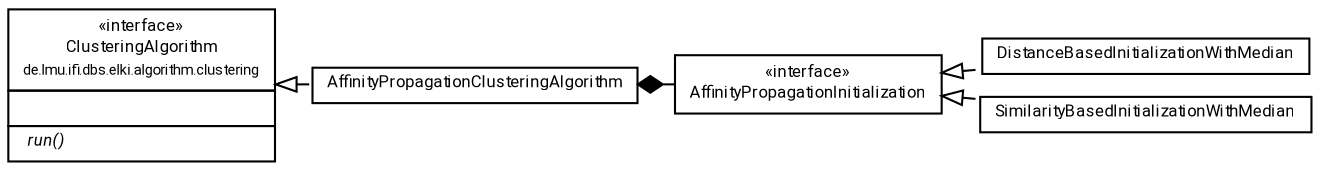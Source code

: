 #!/usr/local/bin/dot
#
# Class diagram 
# Generated by UMLGraph version R5_7_2-60-g0e99a6 (http://www.spinellis.gr/umlgraph/)
#

digraph G {
	graph [fontnames="svg"]
	edge [fontname="Roboto",fontsize=7,labelfontname="Roboto",labelfontsize=7,color="black"];
	node [fontname="Roboto",fontcolor="black",fontsize=8,shape=plaintext,margin=0,width=0,height=0];
	nodesep=0.15;
	ranksep=0.25;
	rankdir=LR;
	// de.lmu.ifi.dbs.elki.algorithm.clustering.affinitypropagation.DistanceBasedInitializationWithMedian<O>
	c253180 [label=<<table title="de.lmu.ifi.dbs.elki.algorithm.clustering.affinitypropagation.DistanceBasedInitializationWithMedian" border="0" cellborder="1" cellspacing="0" cellpadding="2" href="DistanceBasedInitializationWithMedian.html" target="_parent">
		<tr><td><table border="0" cellspacing="0" cellpadding="1">
		<tr><td align="center" balign="center"> <font face="Roboto">DistanceBasedInitializationWithMedian</font> </td></tr>
		</table></td></tr>
		</table>>, URL="DistanceBasedInitializationWithMedian.html"];
	// de.lmu.ifi.dbs.elki.algorithm.clustering.affinitypropagation.AffinityPropagationInitialization<O>
	c253182 [label=<<table title="de.lmu.ifi.dbs.elki.algorithm.clustering.affinitypropagation.AffinityPropagationInitialization" border="0" cellborder="1" cellspacing="0" cellpadding="2" href="AffinityPropagationInitialization.html" target="_parent">
		<tr><td><table border="0" cellspacing="0" cellpadding="1">
		<tr><td align="center" balign="center"> &#171;interface&#187; </td></tr>
		<tr><td align="center" balign="center"> <font face="Roboto">AffinityPropagationInitialization</font> </td></tr>
		</table></td></tr>
		</table>>, URL="AffinityPropagationInitialization.html"];
	// de.lmu.ifi.dbs.elki.algorithm.clustering.affinitypropagation.SimilarityBasedInitializationWithMedian<O>
	c253183 [label=<<table title="de.lmu.ifi.dbs.elki.algorithm.clustering.affinitypropagation.SimilarityBasedInitializationWithMedian" border="0" cellborder="1" cellspacing="0" cellpadding="2" href="SimilarityBasedInitializationWithMedian.html" target="_parent">
		<tr><td><table border="0" cellspacing="0" cellpadding="1">
		<tr><td align="center" balign="center"> <font face="Roboto">SimilarityBasedInitializationWithMedian</font> </td></tr>
		</table></td></tr>
		</table>>, URL="SimilarityBasedInitializationWithMedian.html"];
	// de.lmu.ifi.dbs.elki.algorithm.clustering.affinitypropagation.AffinityPropagationClusteringAlgorithm<O>
	c253185 [label=<<table title="de.lmu.ifi.dbs.elki.algorithm.clustering.affinitypropagation.AffinityPropagationClusteringAlgorithm" border="0" cellborder="1" cellspacing="0" cellpadding="2" href="AffinityPropagationClusteringAlgorithm.html" target="_parent">
		<tr><td><table border="0" cellspacing="0" cellpadding="1">
		<tr><td align="center" balign="center"> <font face="Roboto">AffinityPropagationClusteringAlgorithm</font> </td></tr>
		</table></td></tr>
		</table>>, URL="AffinityPropagationClusteringAlgorithm.html"];
	// de.lmu.ifi.dbs.elki.algorithm.clustering.ClusteringAlgorithm<C extends de.lmu.ifi.dbs.elki.data.Clustering<? extends de.lmu.ifi.dbs.elki.data.model.Model>>
	c253463 [label=<<table title="de.lmu.ifi.dbs.elki.algorithm.clustering.ClusteringAlgorithm" border="0" cellborder="1" cellspacing="0" cellpadding="2" href="../ClusteringAlgorithm.html" target="_parent">
		<tr><td><table border="0" cellspacing="0" cellpadding="1">
		<tr><td align="center" balign="center"> &#171;interface&#187; </td></tr>
		<tr><td align="center" balign="center"> <font face="Roboto">ClusteringAlgorithm</font> </td></tr>
		<tr><td align="center" balign="center"> <font face="Roboto" point-size="7.0">de.lmu.ifi.dbs.elki.algorithm.clustering</font> </td></tr>
		</table></td></tr>
		<tr><td><table border="0" cellspacing="0" cellpadding="1">
		<tr><td align="left" balign="left">  </td></tr>
		</table></td></tr>
		<tr><td><table border="0" cellspacing="0" cellpadding="1">
		<tr><td align="left" balign="left"> <i> run()</i> </td></tr>
		</table></td></tr>
		</table>>, URL="../ClusteringAlgorithm.html"];
	// de.lmu.ifi.dbs.elki.algorithm.clustering.affinitypropagation.DistanceBasedInitializationWithMedian<O> implements de.lmu.ifi.dbs.elki.algorithm.clustering.affinitypropagation.AffinityPropagationInitialization<O>
	c253182 -> c253180 [arrowtail=empty,style=dashed,dir=back,weight=9];
	// de.lmu.ifi.dbs.elki.algorithm.clustering.affinitypropagation.SimilarityBasedInitializationWithMedian<O> implements de.lmu.ifi.dbs.elki.algorithm.clustering.affinitypropagation.AffinityPropagationInitialization<O>
	c253182 -> c253183 [arrowtail=empty,style=dashed,dir=back,weight=9];
	// de.lmu.ifi.dbs.elki.algorithm.clustering.affinitypropagation.AffinityPropagationClusteringAlgorithm<O> implements de.lmu.ifi.dbs.elki.algorithm.clustering.ClusteringAlgorithm<C extends de.lmu.ifi.dbs.elki.data.Clustering<? extends de.lmu.ifi.dbs.elki.data.model.Model>>
	c253463 -> c253185 [arrowtail=empty,style=dashed,dir=back,weight=9];
	// de.lmu.ifi.dbs.elki.algorithm.clustering.affinitypropagation.AffinityPropagationClusteringAlgorithm<O> composed de.lmu.ifi.dbs.elki.algorithm.clustering.affinitypropagation.AffinityPropagationInitialization<O>
	c253185 -> c253182 [arrowhead=none,arrowtail=diamond,dir=back,weight=6];
}

